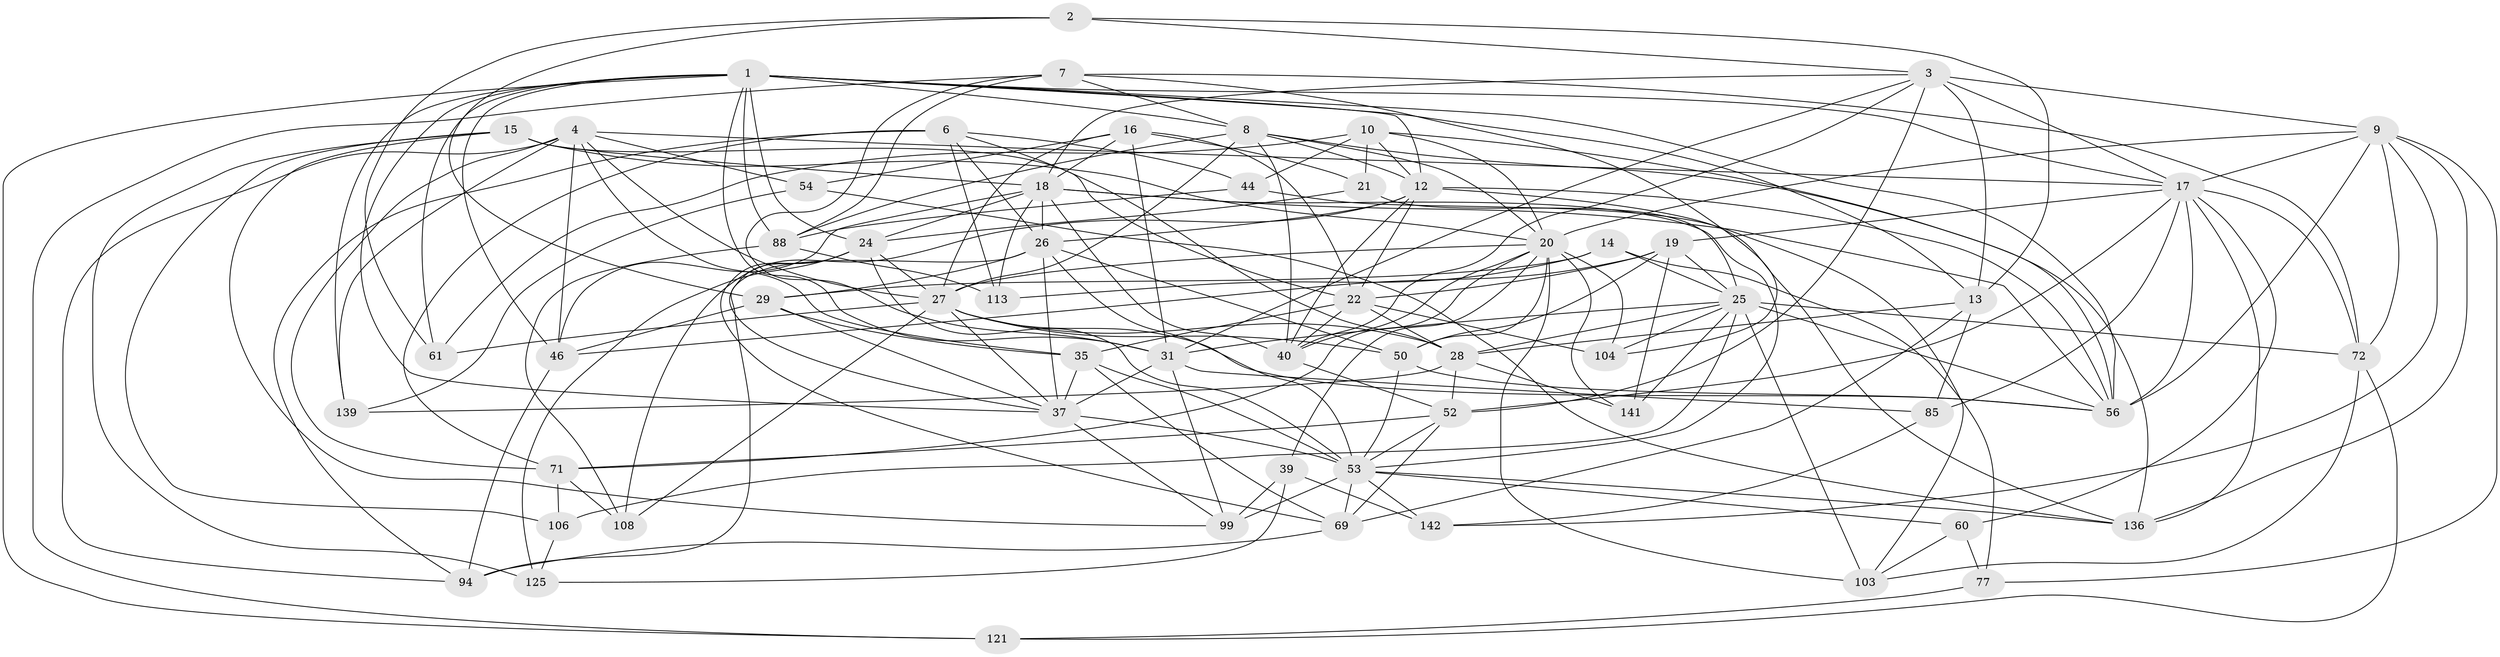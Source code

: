 // original degree distribution, {4: 1.0}
// Generated by graph-tools (version 1.1) at 2025/20/03/04/25 18:20:54]
// undirected, 59 vertices, 190 edges
graph export_dot {
graph [start="1"]
  node [color=gray90,style=filled];
  1 [super="+105+5+114"];
  2;
  3 [super="+90+97"];
  4 [super="+83+102"];
  6 [super="+59"];
  7 [super="+11"];
  8 [super="+140+134"];
  9 [super="+23+81"];
  10 [super="+30"];
  12 [super="+33+130"];
  13 [super="+73"];
  14;
  15 [super="+78"];
  16 [super="+47"];
  17 [super="+45+64"];
  18 [super="+43"];
  19 [super="+67"];
  20 [super="+66+84+127"];
  21;
  22 [super="+123+80"];
  24 [super="+49"];
  25 [super="+74+34"];
  26 [super="+51+75"];
  27 [super="+89+41"];
  28 [super="+42+110"];
  29 [super="+92"];
  31 [super="+32+62"];
  35 [super="+107+48"];
  37 [super="+129+93"];
  39;
  40 [super="+57+68"];
  44;
  46 [super="+79"];
  50 [super="+128"];
  52 [super="+101+124"];
  53 [super="+143+87"];
  54;
  56 [super="+63+115+131"];
  60;
  61;
  69 [super="+126"];
  71 [super="+144"];
  72 [super="+111"];
  77;
  85;
  88 [super="+109"];
  94 [super="+119"];
  99 [super="+147"];
  103 [super="+116"];
  104;
  106;
  108;
  113;
  121;
  125;
  136 [super="+138"];
  139;
  141;
  142;
  1 -- 61;
  1 -- 37;
  1 -- 13;
  1 -- 121;
  1 -- 139;
  1 -- 46;
  1 -- 24;
  1 -- 88;
  1 -- 17;
  1 -- 8;
  1 -- 56 [weight=2];
  1 -- 12;
  1 -- 31;
  2 -- 61;
  2 -- 29;
  2 -- 13;
  2 -- 3;
  3 -- 13;
  3 -- 31;
  3 -- 52;
  3 -- 9;
  3 -- 40;
  3 -- 18;
  3 -- 17;
  4 -- 94;
  4 -- 54;
  4 -- 71;
  4 -- 46;
  4 -- 27;
  4 -- 17;
  4 -- 35;
  4 -- 139;
  6 -- 113;
  6 -- 28;
  6 -- 26;
  6 -- 94;
  6 -- 44;
  6 -- 71;
  7 -- 121;
  7 -- 104;
  7 -- 8;
  7 -- 88;
  7 -- 72;
  7 -- 31;
  8 -- 20;
  8 -- 12;
  8 -- 40;
  8 -- 27;
  8 -- 88;
  8 -- 136;
  9 -- 142;
  9 -- 136;
  9 -- 17;
  9 -- 72;
  9 -- 77;
  9 -- 56;
  9 -- 20;
  10 -- 44;
  10 -- 61;
  10 -- 21;
  10 -- 12;
  10 -- 20;
  10 -- 56;
  12 -- 26 [weight=2];
  12 -- 108;
  12 -- 40;
  12 -- 56;
  12 -- 22;
  12 -- 136;
  13 -- 85;
  13 -- 28;
  13 -- 69;
  14 -- 77;
  14 -- 113;
  14 -- 29;
  14 -- 25;
  15 -- 125;
  15 -- 106;
  15 -- 20;
  15 -- 18;
  15 -- 99;
  15 -- 22;
  16 -- 21;
  16 -- 54;
  16 -- 18;
  16 -- 22;
  16 -- 27;
  16 -- 31;
  17 -- 72 [weight=2];
  17 -- 52;
  17 -- 85;
  17 -- 19;
  17 -- 60;
  17 -- 56;
  17 -- 136;
  18 -- 46;
  18 -- 113;
  18 -- 26;
  18 -- 24;
  18 -- 53;
  18 -- 56;
  18 -- 40;
  19 -- 50;
  19 -- 141;
  19 -- 46;
  19 -- 22;
  19 -- 25;
  20 -- 103 [weight=2];
  20 -- 40 [weight=2];
  20 -- 27;
  20 -- 39;
  20 -- 104;
  20 -- 50;
  20 -- 71;
  20 -- 141;
  21 -- 24;
  21 -- 25;
  22 -- 35 [weight=3];
  22 -- 104;
  22 -- 28;
  22 -- 40;
  24 -- 53;
  24 -- 27;
  24 -- 37;
  24 -- 69;
  24 -- 125;
  25 -- 104;
  25 -- 28;
  25 -- 103;
  25 -- 72 [weight=2];
  25 -- 106;
  25 -- 141;
  25 -- 56;
  25 -- 31;
  26 -- 53;
  26 -- 37;
  26 -- 50;
  26 -- 29;
  26 -- 94 [weight=2];
  27 -- 28 [weight=2];
  27 -- 37;
  27 -- 108;
  27 -- 61;
  27 -- 50;
  27 -- 56;
  28 -- 52 [weight=2];
  28 -- 139;
  28 -- 141;
  29 -- 46;
  29 -- 35;
  29 -- 37;
  31 -- 85;
  31 -- 37;
  31 -- 99;
  35 -- 69;
  35 -- 37;
  35 -- 53;
  37 -- 53 [weight=2];
  37 -- 99;
  39 -- 125;
  39 -- 99;
  39 -- 142;
  40 -- 52;
  44 -- 103;
  44 -- 88;
  46 -- 94;
  50 -- 53;
  50 -- 56;
  52 -- 71;
  52 -- 53;
  52 -- 69;
  53 -- 99 [weight=2];
  53 -- 69;
  53 -- 136;
  53 -- 142;
  53 -- 60;
  54 -- 139;
  54 -- 136;
  60 -- 77;
  60 -- 103;
  69 -- 94;
  71 -- 108;
  71 -- 106;
  72 -- 103;
  72 -- 121;
  77 -- 121;
  85 -- 142;
  88 -- 108;
  88 -- 113;
  106 -- 125;
}

